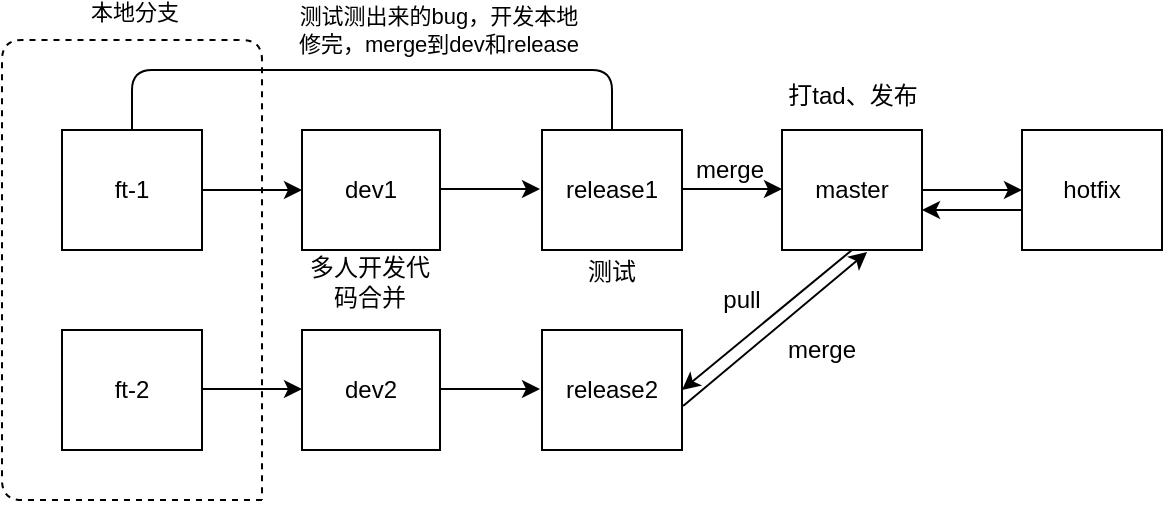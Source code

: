<mxfile version="13.8.8" type="github"><diagram id="cDMQizvBc2EQm3rXe3IN" name="Page-1"><mxGraphModel dx="946" dy="646" grid="1" gridSize="10" guides="1" tooltips="1" connect="1" arrows="1" fold="1" page="1" pageScale="1" pageWidth="827" pageHeight="1169" math="0" shadow="0"><root><mxCell id="0"/><mxCell id="1" parent="0"/><mxCell id="5WE3SFg9eTPvWDXAt9s6-3" value="" style="edgeStyle=orthogonalEdgeStyle;rounded=0;orthogonalLoop=1;jettySize=auto;html=1;" edge="1" parent="1" source="5WE3SFg9eTPvWDXAt9s6-1"><mxGeometry relative="1" as="geometry"><mxPoint x="240" y="230" as="targetPoint"/></mxGeometry></mxCell><mxCell id="5WE3SFg9eTPvWDXAt9s6-1" value="ft-1" style="whiteSpace=wrap;html=1;" vertex="1" parent="1"><mxGeometry x="120" y="200" width="70" height="60" as="geometry"/></mxCell><mxCell id="5WE3SFg9eTPvWDXAt9s6-2" value="dev1" style="whiteSpace=wrap;html=1;" vertex="1" parent="1"><mxGeometry x="240" y="200" width="69" height="60" as="geometry"/></mxCell><mxCell id="5WE3SFg9eTPvWDXAt9s6-4" value="release1" style="whiteSpace=wrap;html=1;" vertex="1" parent="1"><mxGeometry x="360" y="200" width="70" height="60" as="geometry"/></mxCell><mxCell id="5WE3SFg9eTPvWDXAt9s6-6" value="ft-2" style="rounded=0;whiteSpace=wrap;html=1;" vertex="1" parent="1"><mxGeometry x="120" y="300" width="70" height="60" as="geometry"/></mxCell><mxCell id="5WE3SFg9eTPvWDXAt9s6-9" value="dev2" style="rounded=0;whiteSpace=wrap;html=1;" vertex="1" parent="1"><mxGeometry x="240" y="300" width="69" height="60" as="geometry"/></mxCell><mxCell id="5WE3SFg9eTPvWDXAt9s6-11" value="release2" style="whiteSpace=wrap;html=1;" vertex="1" parent="1"><mxGeometry x="360" y="300" width="70" height="60" as="geometry"/></mxCell><mxCell id="5WE3SFg9eTPvWDXAt9s6-19" value="master" style="rounded=0;whiteSpace=wrap;html=1;" vertex="1" parent="1"><mxGeometry x="480" y="200" width="70" height="60" as="geometry"/></mxCell><mxCell id="5WE3SFg9eTPvWDXAt9s6-23" value="" style="endArrow=classic;html=1;exitX=0.5;exitY=1;exitDx=0;exitDy=0;entryX=1;entryY=0.5;entryDx=0;entryDy=0;" edge="1" parent="1" source="5WE3SFg9eTPvWDXAt9s6-19" target="5WE3SFg9eTPvWDXAt9s6-11"><mxGeometry width="50" height="50" relative="1" as="geometry"><mxPoint x="780" y="280" as="sourcePoint"/><mxPoint x="640" y="320" as="targetPoint"/></mxGeometry></mxCell><mxCell id="5WE3SFg9eTPvWDXAt9s6-24" value="pull" style="text;html=1;strokeColor=none;fillColor=none;align=center;verticalAlign=middle;whiteSpace=wrap;rounded=0;" vertex="1" parent="1"><mxGeometry x="440" y="260" width="40" height="50" as="geometry"/></mxCell><mxCell id="5WE3SFg9eTPvWDXAt9s6-25" value="" style="endArrow=classic;html=1;entryX=0.608;entryY=1.017;entryDx=0;entryDy=0;entryPerimeter=0;exitX=1.008;exitY=0.633;exitDx=0;exitDy=0;exitPerimeter=0;" edge="1" parent="1" source="5WE3SFg9eTPvWDXAt9s6-11" target="5WE3SFg9eTPvWDXAt9s6-19"><mxGeometry width="50" height="50" relative="1" as="geometry"><mxPoint x="640" y="330" as="sourcePoint"/><mxPoint x="770" y="290" as="targetPoint"/></mxGeometry></mxCell><mxCell id="5WE3SFg9eTPvWDXAt9s6-26" value="merge" style="text;html=1;strokeColor=none;fillColor=none;align=center;verticalAlign=middle;whiteSpace=wrap;rounded=0;" vertex="1" parent="1"><mxGeometry x="480" y="300" width="40" height="20" as="geometry"/></mxCell><mxCell id="5WE3SFg9eTPvWDXAt9s6-28" value="" style="edgeStyle=orthogonalEdgeStyle;rounded=0;orthogonalLoop=1;jettySize=auto;html=1;" edge="1" parent="1"><mxGeometry relative="1" as="geometry"><mxPoint x="190" y="329.5" as="sourcePoint"/><mxPoint x="240" y="329.5" as="targetPoint"/></mxGeometry></mxCell><mxCell id="5WE3SFg9eTPvWDXAt9s6-29" value="" style="edgeStyle=orthogonalEdgeStyle;rounded=0;orthogonalLoop=1;jettySize=auto;html=1;" edge="1" parent="1"><mxGeometry relative="1" as="geometry"><mxPoint x="309" y="229.5" as="sourcePoint"/><mxPoint x="359" y="229.5" as="targetPoint"/></mxGeometry></mxCell><mxCell id="5WE3SFg9eTPvWDXAt9s6-30" value="" style="edgeStyle=orthogonalEdgeStyle;rounded=0;orthogonalLoop=1;jettySize=auto;html=1;" edge="1" parent="1"><mxGeometry relative="1" as="geometry"><mxPoint x="309" y="329.5" as="sourcePoint"/><mxPoint x="359" y="329.5" as="targetPoint"/></mxGeometry></mxCell><mxCell id="5WE3SFg9eTPvWDXAt9s6-31" value="" style="edgeStyle=orthogonalEdgeStyle;rounded=0;orthogonalLoop=1;jettySize=auto;html=1;" edge="1" parent="1"><mxGeometry relative="1" as="geometry"><mxPoint x="430" y="229.5" as="sourcePoint"/><mxPoint x="480" y="229.5" as="targetPoint"/></mxGeometry></mxCell><mxCell id="5WE3SFg9eTPvWDXAt9s6-33" value="merge" style="text;html=1;strokeColor=none;fillColor=none;align=center;verticalAlign=middle;whiteSpace=wrap;rounded=0;" vertex="1" parent="1"><mxGeometry x="434" y="210" width="40" height="20" as="geometry"/></mxCell><mxCell id="5WE3SFg9eTPvWDXAt9s6-34" value="" style="endArrow=classic;html=1;" edge="1" parent="1"><mxGeometry width="50" height="50" relative="1" as="geometry"><mxPoint x="550" y="230" as="sourcePoint"/><mxPoint x="600" y="230" as="targetPoint"/></mxGeometry></mxCell><mxCell id="5WE3SFg9eTPvWDXAt9s6-35" value="" style="endArrow=classic;html=1;" edge="1" parent="1"><mxGeometry width="50" height="50" relative="1" as="geometry"><mxPoint x="600" y="240" as="sourcePoint"/><mxPoint x="550" y="240" as="targetPoint"/></mxGeometry></mxCell><mxCell id="5WE3SFg9eTPvWDXAt9s6-36" value="hotfix" style="rounded=0;whiteSpace=wrap;html=1;" vertex="1" parent="1"><mxGeometry x="600" y="200" width="70" height="60" as="geometry"/></mxCell><mxCell id="5WE3SFg9eTPvWDXAt9s6-43" value="" style="endArrow=none;dashed=1;html=1;" edge="1" parent="1"><mxGeometry width="50" height="50" relative="1" as="geometry"><mxPoint x="220" y="385" as="sourcePoint"/><mxPoint x="220" y="385" as="targetPoint"/><Array as="points"><mxPoint x="90" y="385"/><mxPoint x="90" y="155"/><mxPoint x="220" y="155"/></Array></mxGeometry></mxCell><mxCell id="5WE3SFg9eTPvWDXAt9s6-46" value="本地分支" style="edgeLabel;html=1;align=center;verticalAlign=middle;resizable=0;points=[];" vertex="1" connectable="0" parent="5WE3SFg9eTPvWDXAt9s6-43"><mxGeometry x="0.183" y="-1" relative="1" as="geometry"><mxPoint y="-15" as="offset"/></mxGeometry></mxCell><mxCell id="5WE3SFg9eTPvWDXAt9s6-47" value="" style="endArrow=none;html=1;exitX=0.5;exitY=0;exitDx=0;exitDy=0;" edge="1" parent="1" source="5WE3SFg9eTPvWDXAt9s6-1" target="5WE3SFg9eTPvWDXAt9s6-4"><mxGeometry width="50" height="50" relative="1" as="geometry"><mxPoint x="270" y="360" as="sourcePoint"/><mxPoint x="320" y="310" as="targetPoint"/><Array as="points"><mxPoint x="155" y="170"/><mxPoint x="395" y="170"/></Array></mxGeometry></mxCell><mxCell id="5WE3SFg9eTPvWDXAt9s6-48" value="测试测出来的bug，开发本地&lt;br&gt;修完，merge到dev和release" style="edgeLabel;html=1;align=center;verticalAlign=middle;resizable=0;points=[];" vertex="1" connectable="0" parent="5WE3SFg9eTPvWDXAt9s6-47"><mxGeometry x="-0.04" y="-1" relative="1" as="geometry"><mxPoint x="39" y="-21" as="offset"/></mxGeometry></mxCell><mxCell id="5WE3SFg9eTPvWDXAt9s6-49" value="测试" style="text;html=1;strokeColor=none;fillColor=none;align=center;verticalAlign=middle;whiteSpace=wrap;rounded=0;" vertex="1" parent="1"><mxGeometry x="375" y="261" width="40" height="20" as="geometry"/></mxCell><mxCell id="5WE3SFg9eTPvWDXAt9s6-50" value="多人开发代码合并" style="text;html=1;strokeColor=none;fillColor=none;align=center;verticalAlign=middle;whiteSpace=wrap;rounded=0;" vertex="1" parent="1"><mxGeometry x="241" y="266" width="65.5" height="20" as="geometry"/></mxCell><mxCell id="5WE3SFg9eTPvWDXAt9s6-51" value="打tad、发布" style="text;html=1;strokeColor=none;fillColor=none;align=center;verticalAlign=middle;whiteSpace=wrap;rounded=0;" vertex="1" parent="1"><mxGeometry x="477.5" y="173" width="75" height="20" as="geometry"/></mxCell></root></mxGraphModel></diagram></mxfile>